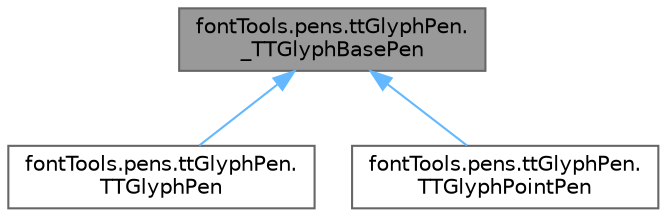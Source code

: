 digraph "fontTools.pens.ttGlyphPen._TTGlyphBasePen"
{
 // LATEX_PDF_SIZE
  bgcolor="transparent";
  edge [fontname=Helvetica,fontsize=10,labelfontname=Helvetica,labelfontsize=10];
  node [fontname=Helvetica,fontsize=10,shape=box,height=0.2,width=0.4];
  Node1 [id="Node000001",label="fontTools.pens.ttGlyphPen.\l_TTGlyphBasePen",height=0.2,width=0.4,color="gray40", fillcolor="grey60", style="filled", fontcolor="black",tooltip=" "];
  Node1 -> Node2 [id="edge1_Node000001_Node000002",dir="back",color="steelblue1",style="solid",tooltip=" "];
  Node2 [id="Node000002",label="fontTools.pens.ttGlyphPen.\lTTGlyphPen",height=0.2,width=0.4,color="gray40", fillcolor="white", style="filled",URL="$d7/d84/classfontTools_1_1pens_1_1ttGlyphPen_1_1TTGlyphPen.html",tooltip=" "];
  Node1 -> Node3 [id="edge2_Node000001_Node000003",dir="back",color="steelblue1",style="solid",tooltip=" "];
  Node3 [id="Node000003",label="fontTools.pens.ttGlyphPen.\lTTGlyphPointPen",height=0.2,width=0.4,color="gray40", fillcolor="white", style="filled",URL="$d9/de6/classfontTools_1_1pens_1_1ttGlyphPen_1_1TTGlyphPointPen.html",tooltip=" "];
}
